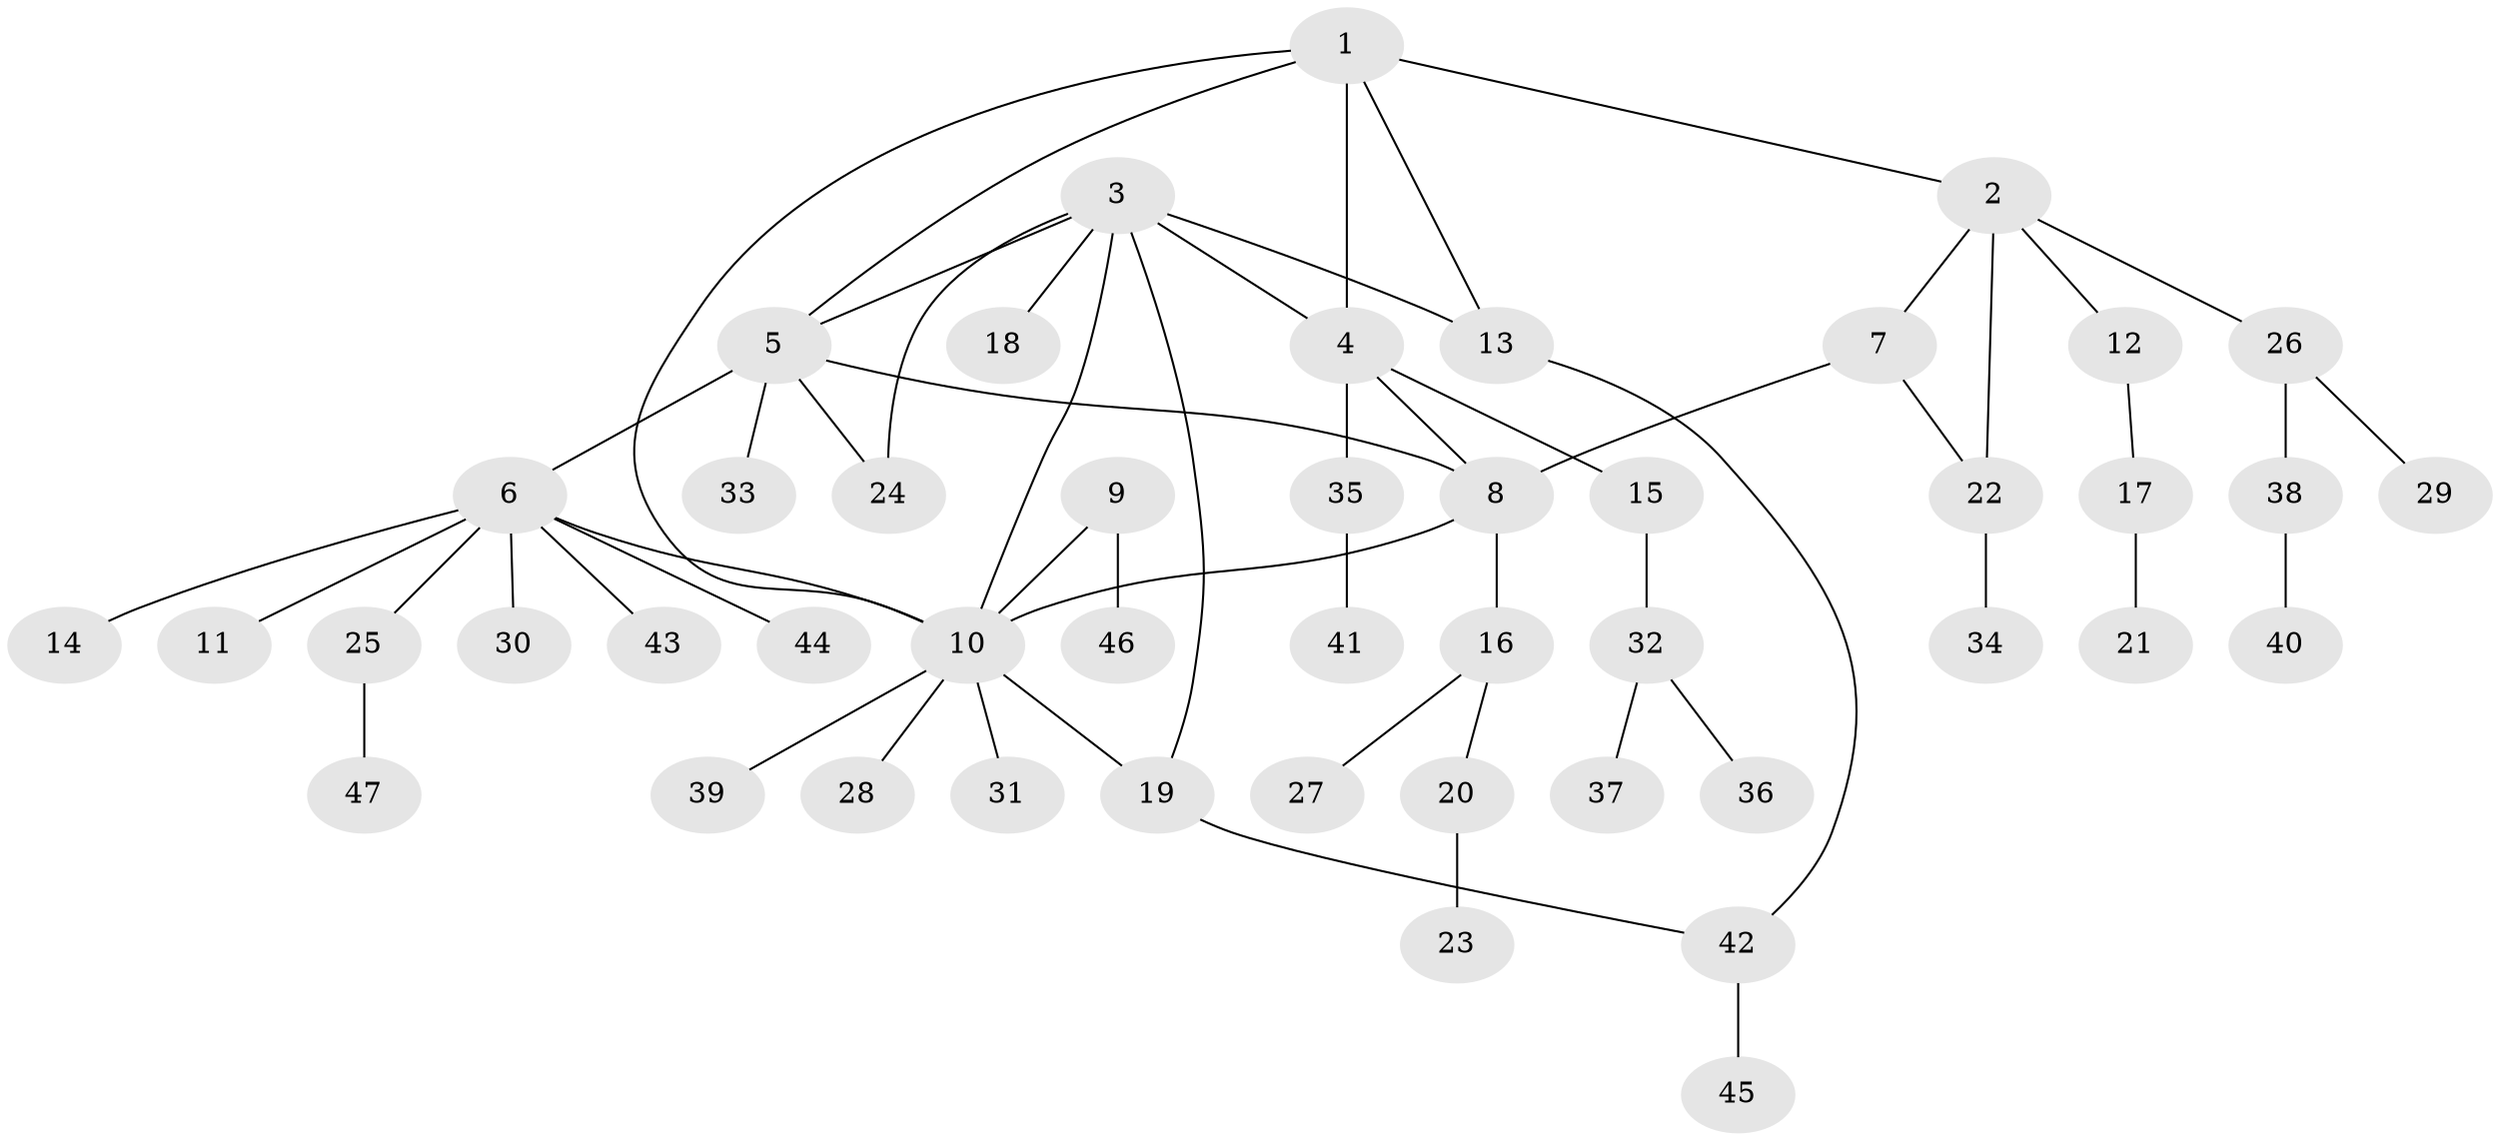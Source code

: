 // Generated by graph-tools (version 1.1) at 2025/37/03/09/25 02:37:28]
// undirected, 47 vertices, 57 edges
graph export_dot {
graph [start="1"]
  node [color=gray90,style=filled];
  1;
  2;
  3;
  4;
  5;
  6;
  7;
  8;
  9;
  10;
  11;
  12;
  13;
  14;
  15;
  16;
  17;
  18;
  19;
  20;
  21;
  22;
  23;
  24;
  25;
  26;
  27;
  28;
  29;
  30;
  31;
  32;
  33;
  34;
  35;
  36;
  37;
  38;
  39;
  40;
  41;
  42;
  43;
  44;
  45;
  46;
  47;
  1 -- 2;
  1 -- 4;
  1 -- 5;
  1 -- 10;
  1 -- 13;
  2 -- 7;
  2 -- 12;
  2 -- 22;
  2 -- 26;
  3 -- 4;
  3 -- 5;
  3 -- 10;
  3 -- 13;
  3 -- 18;
  3 -- 19;
  3 -- 24;
  4 -- 8;
  4 -- 15;
  4 -- 35;
  5 -- 6;
  5 -- 8;
  5 -- 24;
  5 -- 33;
  6 -- 10;
  6 -- 11;
  6 -- 14;
  6 -- 25;
  6 -- 30;
  6 -- 43;
  6 -- 44;
  7 -- 8;
  7 -- 22;
  8 -- 10;
  8 -- 16;
  9 -- 10;
  9 -- 46;
  10 -- 19;
  10 -- 28;
  10 -- 31;
  10 -- 39;
  12 -- 17;
  13 -- 42;
  15 -- 32;
  16 -- 20;
  16 -- 27;
  17 -- 21;
  19 -- 42;
  20 -- 23;
  22 -- 34;
  25 -- 47;
  26 -- 29;
  26 -- 38;
  32 -- 36;
  32 -- 37;
  35 -- 41;
  38 -- 40;
  42 -- 45;
}
